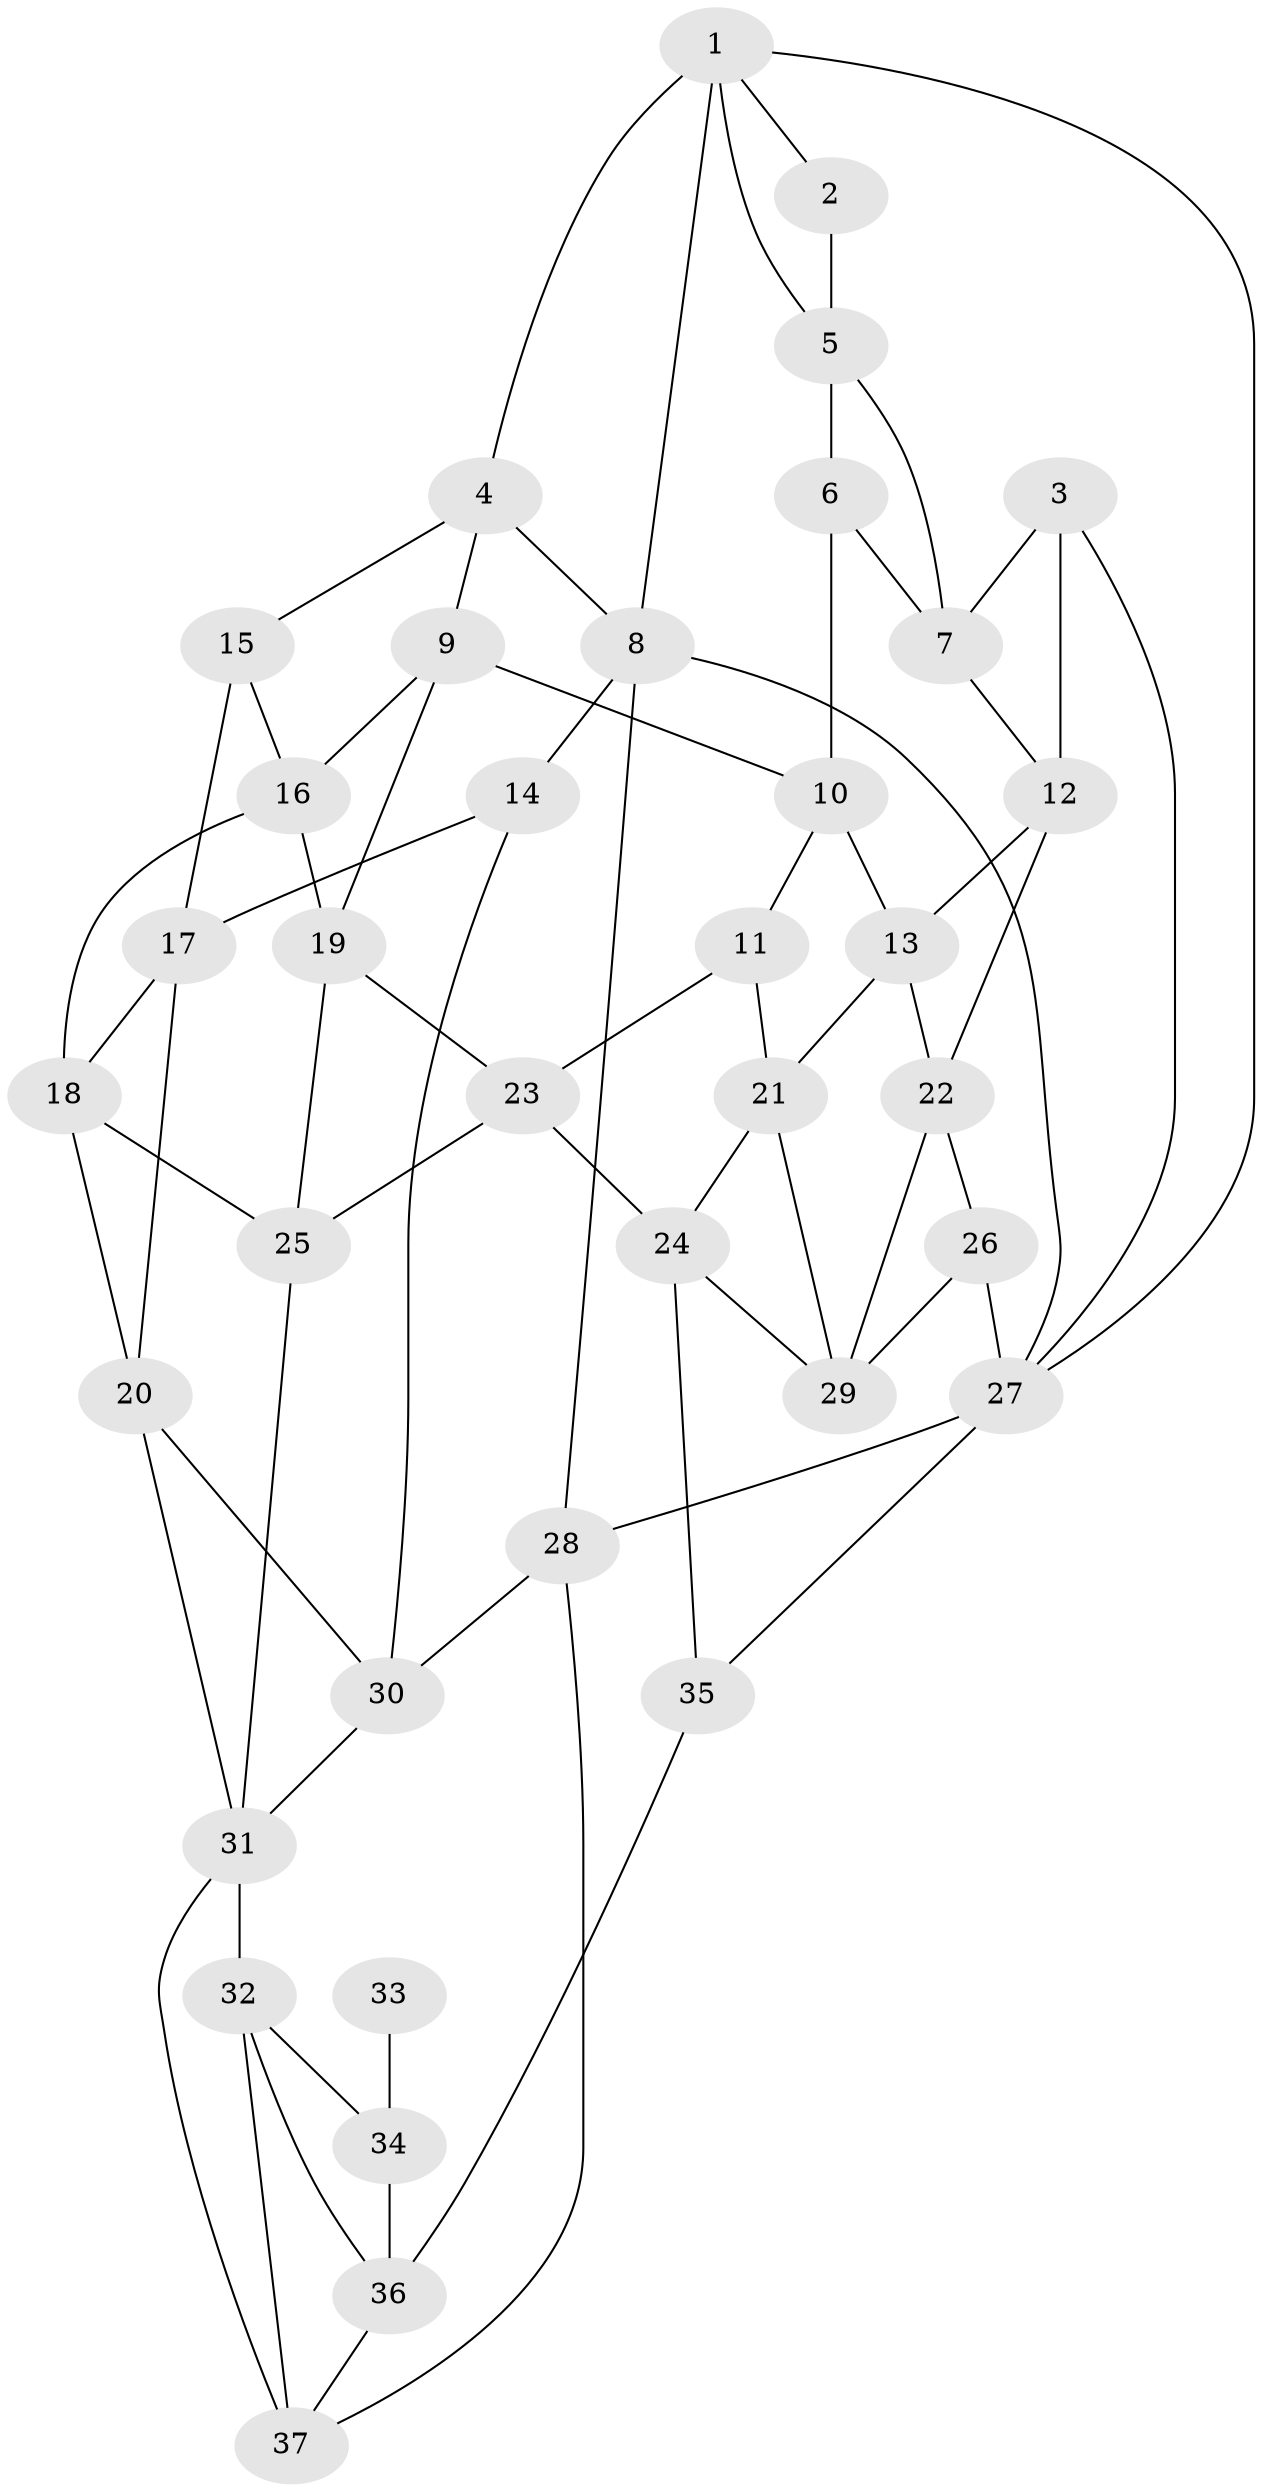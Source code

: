 // original degree distribution, {3: 0.03260869565217391, 4: 0.20652173913043478, 5: 0.5543478260869565, 6: 0.20652173913043478}
// Generated by graph-tools (version 1.1) at 2025/38/03/04/25 23:38:24]
// undirected, 37 vertices, 70 edges
graph export_dot {
  node [color=gray90,style=filled];
  1;
  2;
  3;
  4;
  5;
  6;
  7;
  8;
  9;
  10;
  11;
  12;
  13;
  14;
  15;
  16;
  17;
  18;
  19;
  20;
  21;
  22;
  23;
  24;
  25;
  26;
  27;
  28;
  29;
  30;
  31;
  32;
  33;
  34;
  35;
  36;
  37;
  1 -- 2 [weight=1.0];
  1 -- 4 [weight=1.0];
  1 -- 5 [weight=1.0];
  1 -- 8 [weight=1.0];
  1 -- 27 [weight=1.0];
  2 -- 5 [weight=2.0];
  3 -- 7 [weight=1.0];
  3 -- 12 [weight=1.0];
  3 -- 27 [weight=1.0];
  4 -- 8 [weight=1.0];
  4 -- 9 [weight=1.0];
  4 -- 15 [weight=1.0];
  5 -- 6 [weight=1.0];
  5 -- 7 [weight=1.0];
  6 -- 7 [weight=1.0];
  6 -- 10 [weight=2.0];
  7 -- 12 [weight=1.0];
  8 -- 14 [weight=1.0];
  8 -- 27 [weight=1.0];
  8 -- 28 [weight=1.0];
  9 -- 10 [weight=1.0];
  9 -- 16 [weight=1.0];
  9 -- 19 [weight=1.0];
  10 -- 11 [weight=1.0];
  10 -- 13 [weight=1.0];
  11 -- 21 [weight=1.0];
  11 -- 23 [weight=1.0];
  12 -- 13 [weight=1.0];
  12 -- 22 [weight=1.0];
  13 -- 21 [weight=1.0];
  13 -- 22 [weight=1.0];
  14 -- 17 [weight=1.0];
  14 -- 30 [weight=1.0];
  15 -- 16 [weight=1.0];
  15 -- 17 [weight=2.0];
  16 -- 18 [weight=1.0];
  16 -- 19 [weight=1.0];
  17 -- 18 [weight=1.0];
  17 -- 20 [weight=1.0];
  18 -- 20 [weight=1.0];
  18 -- 25 [weight=1.0];
  19 -- 23 [weight=1.0];
  19 -- 25 [weight=1.0];
  20 -- 30 [weight=1.0];
  20 -- 31 [weight=1.0];
  21 -- 24 [weight=1.0];
  21 -- 29 [weight=1.0];
  22 -- 26 [weight=1.0];
  22 -- 29 [weight=1.0];
  23 -- 24 [weight=1.0];
  23 -- 25 [weight=1.0];
  24 -- 29 [weight=1.0];
  24 -- 35 [weight=1.0];
  25 -- 31 [weight=1.0];
  26 -- 27 [weight=1.0];
  26 -- 29 [weight=1.0];
  27 -- 28 [weight=1.0];
  27 -- 35 [weight=1.0];
  28 -- 30 [weight=1.0];
  28 -- 37 [weight=1.0];
  30 -- 31 [weight=1.0];
  31 -- 32 [weight=1.0];
  31 -- 37 [weight=1.0];
  32 -- 34 [weight=2.0];
  32 -- 36 [weight=1.0];
  32 -- 37 [weight=1.0];
  33 -- 34 [weight=2.0];
  34 -- 36 [weight=2.0];
  35 -- 36 [weight=2.0];
  36 -- 37 [weight=1.0];
}

